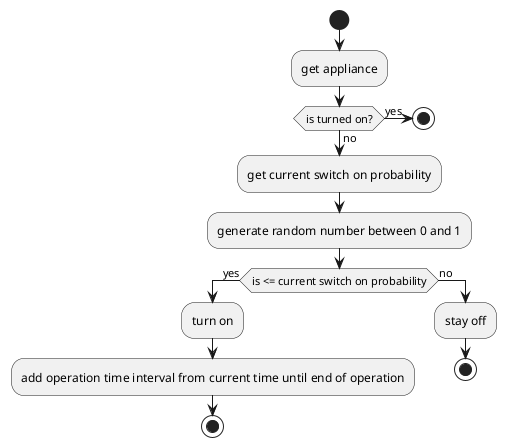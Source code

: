 @startuml
'https://plantuml.com/activity-diagram-beta

start
:get appliance;
if (is turned on?) then (yes)
 stop
else (no)
:get current switch on probability;
:generate random number between 0 and 1;
  if (is <= current switch on probability) then (yes)
  :turn on;
  :add operation time interval from current time until end of operation;
  stop
  else (no)
  :stay off;
stop
@enduml

